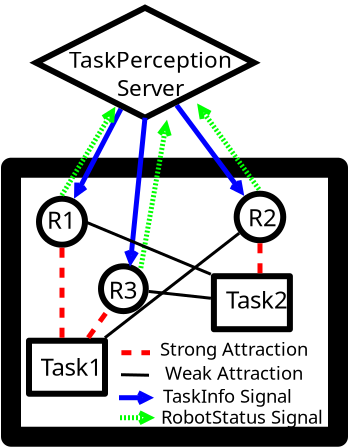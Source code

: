 <?xml version="1.0" encoding="UTF-8"?>
<dia:diagram xmlns:dia="http://www.lysator.liu.se/~alla/dia/">
  <dia:layer name="Background" visible="true" active="true">
    <dia:object type="Standard - Box" version="0" id="O0">
      <dia:attribute name="obj_pos">
        <dia:point val="1.7,9.85"/>
      </dia:attribute>
      <dia:attribute name="obj_bb">
        <dia:rectangle val="1.2,9.35;18.55,23.8"/>
      </dia:attribute>
      <dia:attribute name="elem_corner">
        <dia:point val="1.7,9.85"/>
      </dia:attribute>
      <dia:attribute name="elem_width">
        <dia:real val="16.35"/>
      </dia:attribute>
      <dia:attribute name="elem_height">
        <dia:real val="13.45"/>
      </dia:attribute>
      <dia:attribute name="border_width">
        <dia:real val="1"/>
      </dia:attribute>
      <dia:attribute name="show_background">
        <dia:boolean val="true"/>
      </dia:attribute>
      <dia:attribute name="corner_radius">
        <dia:real val="1.175e-38"/>
      </dia:attribute>
    </dia:object>
    <dia:object type="Geometric - Perfect Circle" version="1" id="O1">
      <dia:attribute name="obj_pos">
        <dia:point val="3.1,11.4"/>
      </dia:attribute>
      <dia:attribute name="obj_bb">
        <dia:rectangle val="2.95,11.25;5.55,13.85"/>
      </dia:attribute>
      <dia:attribute name="meta">
        <dia:composite type="dict"/>
      </dia:attribute>
      <dia:attribute name="elem_corner">
        <dia:point val="3.1,11.4"/>
      </dia:attribute>
      <dia:attribute name="elem_width">
        <dia:real val="2.3"/>
      </dia:attribute>
      <dia:attribute name="elem_height">
        <dia:real val="2.3"/>
      </dia:attribute>
      <dia:attribute name="line_width">
        <dia:real val="0.3"/>
      </dia:attribute>
      <dia:attribute name="line_colour">
        <dia:color val="#000000"/>
      </dia:attribute>
      <dia:attribute name="fill_colour">
        <dia:color val="#ffffff"/>
      </dia:attribute>
      <dia:attribute name="show_background">
        <dia:boolean val="true"/>
      </dia:attribute>
      <dia:attribute name="line_style">
        <dia:enum val="0"/>
        <dia:real val="1"/>
      </dia:attribute>
      <dia:attribute name="flip_horizontal">
        <dia:boolean val="false"/>
      </dia:attribute>
      <dia:attribute name="flip_vertical">
        <dia:boolean val="false"/>
      </dia:attribute>
      <dia:attribute name="subscale">
        <dia:real val="1"/>
      </dia:attribute>
    </dia:object>
    <dia:object type="Standard - Text" version="1" id="O2">
      <dia:attribute name="obj_pos">
        <dia:point val="3.5,12.9"/>
      </dia:attribute>
      <dia:attribute name="obj_bb">
        <dia:rectangle val="3.5,11.785;5.098,13.185"/>
      </dia:attribute>
      <dia:attribute name="text">
        <dia:composite type="text">
          <dia:attribute name="string">
            <dia:string>#R1#</dia:string>
          </dia:attribute>
          <dia:attribute name="font">
            <dia:font family="sans" style="0" name="Helvetica"/>
          </dia:attribute>
          <dia:attribute name="height">
            <dia:real val="1.5"/>
          </dia:attribute>
          <dia:attribute name="pos">
            <dia:point val="3.5,12.9"/>
          </dia:attribute>
          <dia:attribute name="color">
            <dia:color val="#000000"/>
          </dia:attribute>
          <dia:attribute name="alignment">
            <dia:enum val="0"/>
          </dia:attribute>
        </dia:composite>
      </dia:attribute>
      <dia:attribute name="valign">
        <dia:enum val="3"/>
      </dia:attribute>
    </dia:object>
    <dia:object type="Standard - Line" version="0" id="O3">
      <dia:attribute name="obj_pos">
        <dia:point val="4.851,11.399"/>
      </dia:attribute>
      <dia:attribute name="obj_bb">
        <dia:rectangle val="4.682,6.739;7.364,11.568"/>
      </dia:attribute>
      <dia:attribute name="conn_endpoints">
        <dia:point val="4.851,11.399"/>
        <dia:point val="7.195,6.908"/>
      </dia:attribute>
      <dia:attribute name="numcp">
        <dia:int val="1"/>
      </dia:attribute>
      <dia:attribute name="line_color">
        <dia:color val="#0000ff"/>
      </dia:attribute>
      <dia:attribute name="line_width">
        <dia:real val="0.25"/>
      </dia:attribute>
      <dia:attribute name="start_arrow">
        <dia:enum val="1"/>
      </dia:attribute>
      <dia:attribute name="start_arrow_length">
        <dia:real val="0.5"/>
      </dia:attribute>
      <dia:attribute name="start_arrow_width">
        <dia:real val="0.5"/>
      </dia:attribute>
      <dia:connections>
        <dia:connection handle="0" to="O1" connection="8"/>
        <dia:connection handle="1" to="O10" connection="8"/>
      </dia:connections>
    </dia:object>
    <dia:object type="Standard - Line" version="0" id="O4">
      <dia:attribute name="obj_pos">
        <dia:point val="8.19,14.867"/>
      </dia:attribute>
      <dia:attribute name="obj_bb">
        <dia:rectangle val="8.045,7.175;9.837,15.012"/>
      </dia:attribute>
      <dia:attribute name="conn_endpoints">
        <dia:point val="8.19,14.867"/>
        <dia:point val="9.5,7.45"/>
      </dia:attribute>
      <dia:attribute name="numcp">
        <dia:int val="1"/>
      </dia:attribute>
      <dia:attribute name="line_color">
        <dia:color val="#00ff00"/>
      </dia:attribute>
      <dia:attribute name="line_width">
        <dia:real val="0.25"/>
      </dia:attribute>
      <dia:attribute name="line_style">
        <dia:enum val="4"/>
      </dia:attribute>
      <dia:attribute name="end_arrow">
        <dia:enum val="1"/>
      </dia:attribute>
      <dia:attribute name="end_arrow_length">
        <dia:real val="0.5"/>
      </dia:attribute>
      <dia:attribute name="end_arrow_width">
        <dia:real val="0.5"/>
      </dia:attribute>
    </dia:object>
    <dia:object type="Geometric - Perfect Circle" version="1" id="O5">
      <dia:attribute name="obj_pos">
        <dia:point val="6.2,14.78"/>
      </dia:attribute>
      <dia:attribute name="obj_bb">
        <dia:rectangle val="6.05,14.63;8.59,17.17"/>
      </dia:attribute>
      <dia:attribute name="meta">
        <dia:composite type="dict"/>
      </dia:attribute>
      <dia:attribute name="elem_corner">
        <dia:point val="6.2,14.78"/>
      </dia:attribute>
      <dia:attribute name="elem_width">
        <dia:real val="2.24"/>
      </dia:attribute>
      <dia:attribute name="elem_height">
        <dia:real val="2.24"/>
      </dia:attribute>
      <dia:attribute name="line_width">
        <dia:real val="0.3"/>
      </dia:attribute>
      <dia:attribute name="line_colour">
        <dia:color val="#000000"/>
      </dia:attribute>
      <dia:attribute name="fill_colour">
        <dia:color val="#ffffff"/>
      </dia:attribute>
      <dia:attribute name="show_background">
        <dia:boolean val="true"/>
      </dia:attribute>
      <dia:attribute name="line_style">
        <dia:enum val="0"/>
        <dia:real val="1"/>
      </dia:attribute>
      <dia:attribute name="flip_horizontal">
        <dia:boolean val="false"/>
      </dia:attribute>
      <dia:attribute name="flip_vertical">
        <dia:boolean val="false"/>
      </dia:attribute>
      <dia:attribute name="subscale">
        <dia:real val="1"/>
      </dia:attribute>
    </dia:object>
    <dia:object type="Standard - Text" version="1" id="O6">
      <dia:attribute name="obj_pos">
        <dia:point val="6.59,16.4"/>
      </dia:attribute>
      <dia:attribute name="obj_bb">
        <dia:rectangle val="6.59,15.285;8.188,16.685"/>
      </dia:attribute>
      <dia:attribute name="text">
        <dia:composite type="text">
          <dia:attribute name="string">
            <dia:string>#R3#</dia:string>
          </dia:attribute>
          <dia:attribute name="font">
            <dia:font family="sans" style="0" name="Helvetica"/>
          </dia:attribute>
          <dia:attribute name="height">
            <dia:real val="1.5"/>
          </dia:attribute>
          <dia:attribute name="pos">
            <dia:point val="6.59,16.4"/>
          </dia:attribute>
          <dia:attribute name="color">
            <dia:color val="#000000"/>
          </dia:attribute>
          <dia:attribute name="alignment">
            <dia:enum val="0"/>
          </dia:attribute>
        </dia:composite>
      </dia:attribute>
      <dia:attribute name="valign">
        <dia:enum val="3"/>
      </dia:attribute>
    </dia:object>
    <dia:object type="Geometric - Perfect Circle" version="1" id="O7">
      <dia:attribute name="obj_pos">
        <dia:point val="12.984,11.15"/>
      </dia:attribute>
      <dia:attribute name="obj_bb">
        <dia:rectangle val="12.834,11;15.461,13.627"/>
      </dia:attribute>
      <dia:attribute name="meta">
        <dia:composite type="dict"/>
      </dia:attribute>
      <dia:attribute name="elem_corner">
        <dia:point val="12.984,11.15"/>
      </dia:attribute>
      <dia:attribute name="elem_width">
        <dia:real val="2.328"/>
      </dia:attribute>
      <dia:attribute name="elem_height">
        <dia:real val="2.328"/>
      </dia:attribute>
      <dia:attribute name="line_width">
        <dia:real val="0.3"/>
      </dia:attribute>
      <dia:attribute name="line_colour">
        <dia:color val="#000000"/>
      </dia:attribute>
      <dia:attribute name="fill_colour">
        <dia:color val="#ffffff"/>
      </dia:attribute>
      <dia:attribute name="show_background">
        <dia:boolean val="true"/>
      </dia:attribute>
      <dia:attribute name="line_style">
        <dia:enum val="0"/>
        <dia:real val="1"/>
      </dia:attribute>
      <dia:attribute name="flip_horizontal">
        <dia:boolean val="false"/>
      </dia:attribute>
      <dia:attribute name="flip_vertical">
        <dia:boolean val="false"/>
      </dia:attribute>
      <dia:attribute name="subscale">
        <dia:real val="1"/>
      </dia:attribute>
    </dia:object>
    <dia:object type="Standard - Text" version="1" id="O8">
      <dia:attribute name="obj_pos">
        <dia:point val="13.545,12.775"/>
      </dia:attribute>
      <dia:attribute name="obj_bb">
        <dia:rectangle val="13.545,11.66;15.143,13.06"/>
      </dia:attribute>
      <dia:attribute name="text">
        <dia:composite type="text">
          <dia:attribute name="string">
            <dia:string>#R2#</dia:string>
          </dia:attribute>
          <dia:attribute name="font">
            <dia:font family="sans" style="0" name="Helvetica"/>
          </dia:attribute>
          <dia:attribute name="height">
            <dia:real val="1.5"/>
          </dia:attribute>
          <dia:attribute name="pos">
            <dia:point val="13.545,12.775"/>
          </dia:attribute>
          <dia:attribute name="color">
            <dia:color val="#000000"/>
          </dia:attribute>
          <dia:attribute name="alignment">
            <dia:enum val="0"/>
          </dia:attribute>
        </dia:composite>
      </dia:attribute>
      <dia:attribute name="valign">
        <dia:enum val="3"/>
      </dia:attribute>
    </dia:object>
    <dia:object type="Standard - Line" version="0" id="O9">
      <dia:attribute name="obj_pos">
        <dia:point val="13.363,11.261"/>
      </dia:attribute>
      <dia:attribute name="obj_bb">
        <dia:rectangle val="9.805,6.546;13.538,11.435"/>
      </dia:attribute>
      <dia:attribute name="conn_endpoints">
        <dia:point val="13.363,11.261"/>
        <dia:point val="9.98,6.721"/>
      </dia:attribute>
      <dia:attribute name="numcp">
        <dia:int val="1"/>
      </dia:attribute>
      <dia:attribute name="line_color">
        <dia:color val="#0000ff"/>
      </dia:attribute>
      <dia:attribute name="line_width">
        <dia:real val="0.25"/>
      </dia:attribute>
      <dia:attribute name="start_arrow">
        <dia:enum val="1"/>
      </dia:attribute>
      <dia:attribute name="start_arrow_length">
        <dia:real val="0.5"/>
      </dia:attribute>
      <dia:attribute name="start_arrow_width">
        <dia:real val="0.5"/>
      </dia:attribute>
      <dia:connections>
        <dia:connection handle="0" to="O7" connection="8"/>
        <dia:connection handle="1" to="O10" connection="8"/>
      </dia:connections>
    </dia:object>
    <dia:object type="Geometric - Diamond" version="1" id="O10">
      <dia:attribute name="obj_pos">
        <dia:point val="2.95,1.85"/>
      </dia:attribute>
      <dia:attribute name="obj_bb">
        <dia:rectangle val="2.617,1.682;14.183,7.518"/>
      </dia:attribute>
      <dia:attribute name="meta">
        <dia:composite type="dict"/>
      </dia:attribute>
      <dia:attribute name="elem_corner">
        <dia:point val="2.95,1.85"/>
      </dia:attribute>
      <dia:attribute name="elem_width">
        <dia:real val="10.9"/>
      </dia:attribute>
      <dia:attribute name="elem_height">
        <dia:real val="5.5"/>
      </dia:attribute>
      <dia:attribute name="line_width">
        <dia:real val="0.3"/>
      </dia:attribute>
      <dia:attribute name="line_colour">
        <dia:color val="#000000"/>
      </dia:attribute>
      <dia:attribute name="fill_colour">
        <dia:color val="#ffffff"/>
      </dia:attribute>
      <dia:attribute name="show_background">
        <dia:boolean val="true"/>
      </dia:attribute>
      <dia:attribute name="line_style">
        <dia:enum val="0"/>
        <dia:real val="1"/>
      </dia:attribute>
      <dia:attribute name="flip_horizontal">
        <dia:boolean val="false"/>
      </dia:attribute>
      <dia:attribute name="flip_vertical">
        <dia:boolean val="false"/>
      </dia:attribute>
      <dia:attribute name="subscale">
        <dia:real val="1"/>
      </dia:attribute>
    </dia:object>
    <dia:object type="Standard - Text" version="1" id="O11">
      <dia:attribute name="obj_pos">
        <dia:point val="8.675,4.85"/>
      </dia:attribute>
      <dia:attribute name="obj_bb">
        <dia:rectangle val="4.473,3.8;12.877,6.529"/>
      </dia:attribute>
      <dia:attribute name="text">
        <dia:composite type="text">
          <dia:attribute name="string">
            <dia:string>#TaskPerception
Server#</dia:string>
          </dia:attribute>
          <dia:attribute name="font">
            <dia:font family="sans" style="0" name="Helvetica"/>
          </dia:attribute>
          <dia:attribute name="height">
            <dia:real val="1.411"/>
          </dia:attribute>
          <dia:attribute name="pos">
            <dia:point val="8.675,4.85"/>
          </dia:attribute>
          <dia:attribute name="color">
            <dia:color val="#000000"/>
          </dia:attribute>
          <dia:attribute name="alignment">
            <dia:enum val="1"/>
          </dia:attribute>
        </dia:composite>
      </dia:attribute>
      <dia:attribute name="valign">
        <dia:enum val="3"/>
      </dia:attribute>
    </dia:object>
    <dia:object type="Standard - Line" version="0" id="O12">
      <dia:attribute name="obj_pos">
        <dia:point val="14.101,10.934"/>
      </dia:attribute>
      <dia:attribute name="obj_bb">
        <dia:rectangle val="10.83,6.408;14.276,11.109"/>
      </dia:attribute>
      <dia:attribute name="conn_endpoints">
        <dia:point val="14.101,10.934"/>
        <dia:point val="11.004,6.634"/>
      </dia:attribute>
      <dia:attribute name="numcp">
        <dia:int val="1"/>
      </dia:attribute>
      <dia:attribute name="line_color">
        <dia:color val="#00ff00"/>
      </dia:attribute>
      <dia:attribute name="line_width">
        <dia:real val="0.25"/>
      </dia:attribute>
      <dia:attribute name="line_style">
        <dia:enum val="4"/>
      </dia:attribute>
      <dia:attribute name="end_arrow">
        <dia:enum val="1"/>
      </dia:attribute>
      <dia:attribute name="end_arrow_length">
        <dia:real val="0.5"/>
      </dia:attribute>
      <dia:attribute name="end_arrow_width">
        <dia:real val="0.5"/>
      </dia:attribute>
    </dia:object>
    <dia:group>
      <dia:object type="Standard - Text" version="1" id="O13">
        <dia:attribute name="obj_pos">
          <dia:point val="3.175,20.25"/>
        </dia:attribute>
        <dia:attribute name="obj_bb">
          <dia:rectangle val="3.175,19.135;6.527,20.535"/>
        </dia:attribute>
        <dia:attribute name="text">
          <dia:composite type="text">
            <dia:attribute name="string">
              <dia:string>#Task1#</dia:string>
            </dia:attribute>
            <dia:attribute name="font">
              <dia:font family="sans" style="0" name="Helvetica"/>
            </dia:attribute>
            <dia:attribute name="height">
              <dia:real val="1.5"/>
            </dia:attribute>
            <dia:attribute name="pos">
              <dia:point val="3.175,20.25"/>
            </dia:attribute>
            <dia:attribute name="color">
              <dia:color val="#000000"/>
            </dia:attribute>
            <dia:attribute name="alignment">
              <dia:enum val="0"/>
            </dia:attribute>
          </dia:composite>
        </dia:attribute>
        <dia:attribute name="valign">
          <dia:enum val="3"/>
        </dia:attribute>
      </dia:object>
      <dia:object type="Standard - Box" version="0" id="O14">
        <dia:attribute name="obj_pos">
          <dia:point val="2.6,18.5"/>
        </dia:attribute>
        <dia:attribute name="obj_bb">
          <dia:rectangle val="2.45,18.35;6.55,21.3"/>
        </dia:attribute>
        <dia:attribute name="elem_corner">
          <dia:point val="2.6,18.5"/>
        </dia:attribute>
        <dia:attribute name="elem_width">
          <dia:real val="3.8"/>
        </dia:attribute>
        <dia:attribute name="elem_height">
          <dia:real val="2.65"/>
        </dia:attribute>
        <dia:attribute name="border_width">
          <dia:real val="0.3"/>
        </dia:attribute>
        <dia:attribute name="show_background">
          <dia:boolean val="false"/>
        </dia:attribute>
        <dia:attribute name="corner_radius">
          <dia:real val="1.175e-38"/>
        </dia:attribute>
      </dia:object>
    </dia:group>
    <dia:group>
      <dia:object type="Standard - Box" version="0" id="O15">
        <dia:attribute name="obj_pos">
          <dia:point val="11.845,15.275"/>
        </dia:attribute>
        <dia:attribute name="obj_bb">
          <dia:rectangle val="11.695,15.125;15.795,18.075"/>
        </dia:attribute>
        <dia:attribute name="elem_corner">
          <dia:point val="11.845,15.275"/>
        </dia:attribute>
        <dia:attribute name="elem_width">
          <dia:real val="3.8"/>
        </dia:attribute>
        <dia:attribute name="elem_height">
          <dia:real val="2.65"/>
        </dia:attribute>
        <dia:attribute name="border_width">
          <dia:real val="0.3"/>
        </dia:attribute>
        <dia:attribute name="show_background">
          <dia:boolean val="false"/>
        </dia:attribute>
        <dia:attribute name="corner_radius">
          <dia:real val="1.175e-38"/>
        </dia:attribute>
      </dia:object>
      <dia:object type="Standard - Text" version="1" id="O16">
        <dia:attribute name="obj_pos">
          <dia:point val="12.445,16.892"/>
        </dia:attribute>
        <dia:attribute name="obj_bb">
          <dia:rectangle val="12.445,15.777;15.797,17.177"/>
        </dia:attribute>
        <dia:attribute name="text">
          <dia:composite type="text">
            <dia:attribute name="string">
              <dia:string>#Task2#</dia:string>
            </dia:attribute>
            <dia:attribute name="font">
              <dia:font family="sans" style="0" name="Helvetica"/>
            </dia:attribute>
            <dia:attribute name="height">
              <dia:real val="1.5"/>
            </dia:attribute>
            <dia:attribute name="pos">
              <dia:point val="12.445,16.892"/>
            </dia:attribute>
            <dia:attribute name="color">
              <dia:color val="#000000"/>
            </dia:attribute>
            <dia:attribute name="alignment">
              <dia:enum val="0"/>
            </dia:attribute>
          </dia:composite>
        </dia:attribute>
        <dia:attribute name="valign">
          <dia:enum val="3"/>
        </dia:attribute>
      </dia:object>
    </dia:group>
    <dia:object type="Standard - Line" version="0" id="O17">
      <dia:attribute name="obj_pos">
        <dia:point val="7.652,14.806"/>
      </dia:attribute>
      <dia:attribute name="obj_bb">
        <dia:rectangle val="7.292,7.213;8.537,14.943"/>
      </dia:attribute>
      <dia:attribute name="conn_endpoints">
        <dia:point val="7.652,14.806"/>
        <dia:point val="8.4,7.35"/>
      </dia:attribute>
      <dia:attribute name="numcp">
        <dia:int val="1"/>
      </dia:attribute>
      <dia:attribute name="line_color">
        <dia:color val="#0000ff"/>
      </dia:attribute>
      <dia:attribute name="line_width">
        <dia:real val="0.25"/>
      </dia:attribute>
      <dia:attribute name="start_arrow">
        <dia:enum val="1"/>
      </dia:attribute>
      <dia:attribute name="start_arrow_length">
        <dia:real val="0.5"/>
      </dia:attribute>
      <dia:attribute name="start_arrow_width">
        <dia:real val="0.5"/>
      </dia:attribute>
      <dia:connections>
        <dia:connection handle="1" to="O10" connection="6"/>
      </dia:connections>
    </dia:object>
    <dia:object type="Standard - Line" version="0" id="O18">
      <dia:attribute name="obj_pos">
        <dia:point val="4.237,11.23"/>
      </dia:attribute>
      <dia:attribute name="obj_bb">
        <dia:rectangle val="4.066,6.558;7.094,11.402"/>
      </dia:attribute>
      <dia:attribute name="conn_endpoints">
        <dia:point val="4.237,11.23"/>
        <dia:point val="6.921,6.797"/>
      </dia:attribute>
      <dia:attribute name="numcp">
        <dia:int val="1"/>
      </dia:attribute>
      <dia:attribute name="line_color">
        <dia:color val="#00ff00"/>
      </dia:attribute>
      <dia:attribute name="line_width">
        <dia:real val="0.25"/>
      </dia:attribute>
      <dia:attribute name="line_style">
        <dia:enum val="4"/>
      </dia:attribute>
      <dia:attribute name="end_arrow">
        <dia:enum val="1"/>
      </dia:attribute>
      <dia:attribute name="end_arrow_length">
        <dia:real val="0.5"/>
      </dia:attribute>
      <dia:attribute name="end_arrow_width">
        <dia:real val="0.5"/>
      </dia:attribute>
    </dia:object>
    <dia:object type="Standard - Line" version="0" id="O19">
      <dia:attribute name="obj_pos">
        <dia:point val="5.4,12.55"/>
      </dia:attribute>
      <dia:attribute name="obj_bb">
        <dia:rectangle val="5.302,12.452;11.793,15.274"/>
      </dia:attribute>
      <dia:attribute name="conn_endpoints">
        <dia:point val="5.4,12.55"/>
        <dia:point val="11.695,15.176"/>
      </dia:attribute>
      <dia:attribute name="numcp">
        <dia:int val="1"/>
      </dia:attribute>
      <dia:attribute name="line_width">
        <dia:real val="0.15"/>
      </dia:attribute>
      <dia:connections>
        <dia:connection handle="0" to="O1" connection="3"/>
      </dia:connections>
    </dia:object>
    <dia:object type="Standard - Line" version="0" id="O20">
      <dia:attribute name="obj_pos">
        <dia:point val="13.111,13.121"/>
      </dia:attribute>
      <dia:attribute name="obj_bb">
        <dia:rectangle val="6.289,13.016;13.216,18.455"/>
      </dia:attribute>
      <dia:attribute name="conn_endpoints">
        <dia:point val="13.111,13.121"/>
        <dia:point val="6.394,18.35"/>
      </dia:attribute>
      <dia:attribute name="numcp">
        <dia:int val="1"/>
      </dia:attribute>
      <dia:attribute name="line_width">
        <dia:real val="0.15"/>
      </dia:attribute>
      <dia:connections>
        <dia:connection handle="0" to="O7" connection="8"/>
        <dia:connection handle="1" to="O14" connection="8"/>
      </dia:connections>
    </dia:object>
    <dia:object type="Standard - Line" version="0" id="O21">
      <dia:attribute name="obj_pos">
        <dia:point val="8.582,16.038"/>
      </dia:attribute>
      <dia:attribute name="obj_bb">
        <dia:rectangle val="8.499,15.955;11.778,16.459"/>
      </dia:attribute>
      <dia:attribute name="conn_endpoints">
        <dia:point val="8.582,16.038"/>
        <dia:point val="11.696,16.377"/>
      </dia:attribute>
      <dia:attribute name="numcp">
        <dia:int val="1"/>
      </dia:attribute>
      <dia:attribute name="line_width">
        <dia:real val="0.15"/>
      </dia:attribute>
      <dia:connections>
        <dia:connection handle="0" to="O5" connection="8"/>
        <dia:connection handle="1" to="O15" connection="8"/>
      </dia:connections>
    </dia:object>
    <dia:object type="Standard - Line" version="0" id="O22">
      <dia:attribute name="obj_pos">
        <dia:point val="4.25,13.85"/>
      </dia:attribute>
      <dia:attribute name="obj_bb">
        <dia:rectangle val="4.125,13.725;4.375,18.575"/>
      </dia:attribute>
      <dia:attribute name="conn_endpoints">
        <dia:point val="4.25,13.85"/>
        <dia:point val="4.25,18.45"/>
      </dia:attribute>
      <dia:attribute name="numcp">
        <dia:int val="1"/>
      </dia:attribute>
      <dia:attribute name="line_color">
        <dia:color val="#ff0000"/>
      </dia:attribute>
      <dia:attribute name="line_width">
        <dia:real val="0.25"/>
      </dia:attribute>
      <dia:attribute name="line_style">
        <dia:enum val="1"/>
      </dia:attribute>
      <dia:attribute name="dashlength">
        <dia:real val="0.5"/>
      </dia:attribute>
      <dia:connections>
        <dia:connection handle="0" to="O1" connection="8"/>
      </dia:connections>
    </dia:object>
    <dia:object type="Standard - Line" version="0" id="O23">
      <dia:attribute name="obj_pos">
        <dia:point val="14.149,13.628"/>
      </dia:attribute>
      <dia:attribute name="obj_bb">
        <dia:rectangle val="14.024,13.503;14.275,15.375"/>
      </dia:attribute>
      <dia:attribute name="conn_endpoints">
        <dia:point val="14.149,13.628"/>
        <dia:point val="14.15,15.25"/>
      </dia:attribute>
      <dia:attribute name="numcp">
        <dia:int val="1"/>
      </dia:attribute>
      <dia:attribute name="line_color">
        <dia:color val="#ff0000"/>
      </dia:attribute>
      <dia:attribute name="line_width">
        <dia:real val="0.25"/>
      </dia:attribute>
      <dia:attribute name="line_style">
        <dia:enum val="1"/>
      </dia:attribute>
      <dia:attribute name="dashlength">
        <dia:real val="0.5"/>
      </dia:attribute>
      <dia:connections>
        <dia:connection handle="0" to="O7" connection="8"/>
      </dia:connections>
    </dia:object>
    <dia:object type="Standard - Line" version="0" id="O24">
      <dia:attribute name="obj_pos">
        <dia:point val="5.559,18.351"/>
      </dia:attribute>
      <dia:attribute name="obj_bb">
        <dia:rectangle val="5.384,16.757;6.753,18.526"/>
      </dia:attribute>
      <dia:attribute name="conn_endpoints">
        <dia:point val="5.559,18.351"/>
        <dia:point val="6.579,16.932"/>
      </dia:attribute>
      <dia:attribute name="numcp">
        <dia:int val="1"/>
      </dia:attribute>
      <dia:attribute name="line_color">
        <dia:color val="#ff0000"/>
      </dia:attribute>
      <dia:attribute name="line_width">
        <dia:real val="0.25"/>
      </dia:attribute>
      <dia:attribute name="line_style">
        <dia:enum val="1"/>
      </dia:attribute>
      <dia:attribute name="dashlength">
        <dia:real val="0.5"/>
      </dia:attribute>
      <dia:connections>
        <dia:connection handle="0" to="O14" connection="8"/>
        <dia:connection handle="1" to="O5" connection="8"/>
      </dia:connections>
    </dia:object>
    <dia:object type="Standard - Line" version="0" id="O25">
      <dia:attribute name="obj_pos">
        <dia:point val="7.1,21.35"/>
      </dia:attribute>
      <dia:attribute name="obj_bb">
        <dia:rectangle val="6.975,20.898;9.13,21.802"/>
      </dia:attribute>
      <dia:attribute name="conn_endpoints">
        <dia:point val="7.1,21.35"/>
        <dia:point val="8.85,21.35"/>
      </dia:attribute>
      <dia:attribute name="numcp">
        <dia:int val="1"/>
      </dia:attribute>
      <dia:attribute name="line_color">
        <dia:color val="#0000ff"/>
      </dia:attribute>
      <dia:attribute name="line_width">
        <dia:real val="0.25"/>
      </dia:attribute>
      <dia:attribute name="end_arrow">
        <dia:enum val="1"/>
      </dia:attribute>
      <dia:attribute name="end_arrow_length">
        <dia:real val="0.5"/>
      </dia:attribute>
      <dia:attribute name="end_arrow_width">
        <dia:real val="0.5"/>
      </dia:attribute>
    </dia:object>
    <dia:object type="Standard - Text" version="1" id="O26">
      <dia:attribute name="obj_pos">
        <dia:point val="9.3,21.6"/>
      </dia:attribute>
      <dia:attribute name="obj_bb">
        <dia:rectangle val="9.3,20.745;16.15,21.817"/>
      </dia:attribute>
      <dia:attribute name="text">
        <dia:composite type="text">
          <dia:attribute name="string">
            <dia:string>#TaskInfo Signal#</dia:string>
          </dia:attribute>
          <dia:attribute name="font">
            <dia:font family="sans" style="0" name="Helvetica"/>
          </dia:attribute>
          <dia:attribute name="height">
            <dia:real val="1.15"/>
          </dia:attribute>
          <dia:attribute name="pos">
            <dia:point val="9.3,21.6"/>
          </dia:attribute>
          <dia:attribute name="color">
            <dia:color val="#000000"/>
          </dia:attribute>
          <dia:attribute name="alignment">
            <dia:enum val="0"/>
          </dia:attribute>
        </dia:composite>
      </dia:attribute>
      <dia:attribute name="valign">
        <dia:enum val="3"/>
      </dia:attribute>
    </dia:object>
    <dia:object type="Standard - Line" version="0" id="O27">
      <dia:attribute name="obj_pos">
        <dia:point val="7.15,22.35"/>
      </dia:attribute>
      <dia:attribute name="obj_bb">
        <dia:rectangle val="7.025,21.898;9.18,22.802"/>
      </dia:attribute>
      <dia:attribute name="conn_endpoints">
        <dia:point val="7.15,22.35"/>
        <dia:point val="8.9,22.35"/>
      </dia:attribute>
      <dia:attribute name="numcp">
        <dia:int val="1"/>
      </dia:attribute>
      <dia:attribute name="line_color">
        <dia:color val="#00ff00"/>
      </dia:attribute>
      <dia:attribute name="line_width">
        <dia:real val="0.25"/>
      </dia:attribute>
      <dia:attribute name="line_style">
        <dia:enum val="4"/>
      </dia:attribute>
      <dia:attribute name="end_arrow">
        <dia:enum val="1"/>
      </dia:attribute>
      <dia:attribute name="end_arrow_length">
        <dia:real val="0.5"/>
      </dia:attribute>
      <dia:attribute name="end_arrow_width">
        <dia:real val="0.5"/>
      </dia:attribute>
    </dia:object>
    <dia:object type="Standard - Text" version="1" id="O28">
      <dia:attribute name="obj_pos">
        <dia:point val="9.2,22.65"/>
      </dia:attribute>
      <dia:attribute name="obj_bb">
        <dia:rectangle val="9.2,21.795;17.92,22.867"/>
      </dia:attribute>
      <dia:attribute name="text">
        <dia:composite type="text">
          <dia:attribute name="string">
            <dia:string>#RobotStatus Signal#</dia:string>
          </dia:attribute>
          <dia:attribute name="font">
            <dia:font family="sans" style="0" name="Helvetica"/>
          </dia:attribute>
          <dia:attribute name="height">
            <dia:real val="1.15"/>
          </dia:attribute>
          <dia:attribute name="pos">
            <dia:point val="9.2,22.65"/>
          </dia:attribute>
          <dia:attribute name="color">
            <dia:color val="#000000"/>
          </dia:attribute>
          <dia:attribute name="alignment">
            <dia:enum val="0"/>
          </dia:attribute>
        </dia:composite>
      </dia:attribute>
      <dia:attribute name="valign">
        <dia:enum val="3"/>
      </dia:attribute>
    </dia:object>
    <dia:object type="Standard - Line" version="0" id="O29">
      <dia:attribute name="obj_pos">
        <dia:point val="7.2,20.2"/>
      </dia:attribute>
      <dia:attribute name="obj_bb">
        <dia:rectangle val="7.124,20.124;8.676,20.301"/>
      </dia:attribute>
      <dia:attribute name="conn_endpoints">
        <dia:point val="7.2,20.2"/>
        <dia:point val="8.6,20.225"/>
      </dia:attribute>
      <dia:attribute name="numcp">
        <dia:int val="1"/>
      </dia:attribute>
      <dia:attribute name="line_width">
        <dia:real val="0.15"/>
      </dia:attribute>
    </dia:object>
    <dia:object type="Standard - Line" version="0" id="O30">
      <dia:attribute name="obj_pos">
        <dia:point val="7.22,19.1"/>
      </dia:attribute>
      <dia:attribute name="obj_bb">
        <dia:rectangle val="7.095,18.975;8.775,19.225"/>
      </dia:attribute>
      <dia:attribute name="conn_endpoints">
        <dia:point val="7.22,19.1"/>
        <dia:point val="8.65,19.1"/>
      </dia:attribute>
      <dia:attribute name="numcp">
        <dia:int val="1"/>
      </dia:attribute>
      <dia:attribute name="line_color">
        <dia:color val="#ff0000"/>
      </dia:attribute>
      <dia:attribute name="line_width">
        <dia:real val="0.25"/>
      </dia:attribute>
      <dia:attribute name="line_style">
        <dia:enum val="1"/>
      </dia:attribute>
      <dia:attribute name="dashlength">
        <dia:real val="0.5"/>
      </dia:attribute>
    </dia:object>
    <dia:object type="Standard - Text" version="1" id="O31">
      <dia:attribute name="obj_pos">
        <dia:point val="9.15,19.25"/>
      </dia:attribute>
      <dia:attribute name="obj_bb">
        <dia:rectangle val="9.15,18.395;17.017,19.468"/>
      </dia:attribute>
      <dia:attribute name="text">
        <dia:composite type="text">
          <dia:attribute name="string">
            <dia:string>#Strong Attraction#</dia:string>
          </dia:attribute>
          <dia:attribute name="font">
            <dia:font family="sans" style="0" name="Helvetica"/>
          </dia:attribute>
          <dia:attribute name="height">
            <dia:real val="1.15"/>
          </dia:attribute>
          <dia:attribute name="pos">
            <dia:point val="9.15,19.25"/>
          </dia:attribute>
          <dia:attribute name="color">
            <dia:color val="#000000"/>
          </dia:attribute>
          <dia:attribute name="alignment">
            <dia:enum val="0"/>
          </dia:attribute>
        </dia:composite>
      </dia:attribute>
      <dia:attribute name="valign">
        <dia:enum val="3"/>
      </dia:attribute>
    </dia:object>
    <dia:object type="Standard - Text" version="1" id="O32">
      <dia:attribute name="obj_pos">
        <dia:point val="9.4,20.45"/>
      </dia:attribute>
      <dia:attribute name="obj_bb">
        <dia:rectangle val="9.4,19.595;16.753,20.668"/>
      </dia:attribute>
      <dia:attribute name="text">
        <dia:composite type="text">
          <dia:attribute name="string">
            <dia:string>#Weak Attraction#</dia:string>
          </dia:attribute>
          <dia:attribute name="font">
            <dia:font family="sans" style="0" name="Helvetica"/>
          </dia:attribute>
          <dia:attribute name="height">
            <dia:real val="1.15"/>
          </dia:attribute>
          <dia:attribute name="pos">
            <dia:point val="9.4,20.45"/>
          </dia:attribute>
          <dia:attribute name="color">
            <dia:color val="#000000"/>
          </dia:attribute>
          <dia:attribute name="alignment">
            <dia:enum val="0"/>
          </dia:attribute>
        </dia:composite>
      </dia:attribute>
      <dia:attribute name="valign">
        <dia:enum val="3"/>
      </dia:attribute>
    </dia:object>
  </dia:layer>
</dia:diagram>
